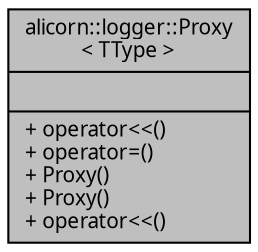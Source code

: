 digraph "alicorn::logger::Proxy&lt; TType &gt;"
{
 // INTERACTIVE_SVG=YES
  edge [fontname="Verdana",fontsize="10",labelfontname="Verdana",labelfontsize="10"];
  node [fontname="Verdana",fontsize="10",shape=record];
  Node1 [label="{alicorn::logger::Proxy\l\< TType \>\n||+ operator\<\<()\l+ operator=()\l+ Proxy()\l+ Proxy()\l+ operator\<\<()\l}",height=0.2,width=0.4,color="black", fillcolor="grey75", style="filled", fontcolor="black"];
}
